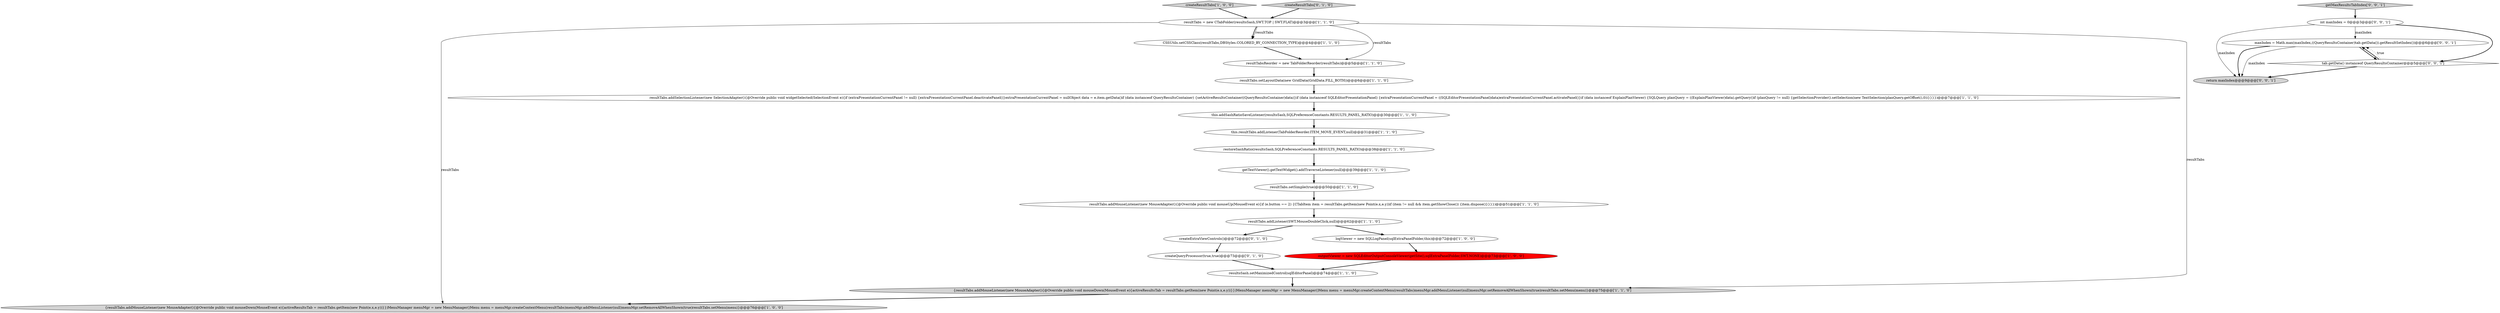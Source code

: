 digraph {
18 [style = filled, label = "createQueryProcessor(true,true)@@@73@@@['0', '1', '0']", fillcolor = white, shape = ellipse image = "AAA0AAABBB2BBB"];
8 [style = filled, label = "this.addSashRatioSaveListener(resultsSash,SQLPreferenceConstants.RESULTS_PANEL_RATIO)@@@30@@@['1', '1', '0']", fillcolor = white, shape = ellipse image = "AAA0AAABBB1BBB"];
7 [style = filled, label = "createResultTabs['1', '0', '0']", fillcolor = lightgray, shape = diamond image = "AAA0AAABBB1BBB"];
25 [style = filled, label = "return maxIndex@@@9@@@['0', '0', '1']", fillcolor = lightgray, shape = ellipse image = "AAA0AAABBB3BBB"];
14 [style = filled, label = "logViewer = new SQLLogPanel(sqlExtraPanelFolder,this)@@@72@@@['1', '0', '0']", fillcolor = white, shape = ellipse image = "AAA0AAABBB1BBB"];
10 [style = filled, label = "resultsSash.setMaximizedControl(sqlEditorPanel)@@@74@@@['1', '1', '0']", fillcolor = white, shape = ellipse image = "AAA0AAABBB1BBB"];
5 [style = filled, label = "resultTabs.addListener(SWT.MouseDoubleClick,null)@@@62@@@['1', '1', '0']", fillcolor = white, shape = ellipse image = "AAA0AAABBB1BBB"];
1 [style = filled, label = "this.resultTabs.addListener(TabFolderReorder.ITEM_MOVE_EVENT,null)@@@31@@@['1', '1', '0']", fillcolor = white, shape = ellipse image = "AAA0AAABBB1BBB"];
2 [style = filled, label = "{resultTabs.addMouseListener(new MouseAdapter(){@Override public void mouseDown(MouseEvent e){activeResultsTab = resultTabs.getItem(new Point(e.x,e.y))}})MenuManager menuMgr = new MenuManager()Menu menu = menuMgr.createContextMenu(resultTabs)menuMgr.addMenuListener(null)menuMgr.setRemoveAllWhenShown(true)resultTabs.setMenu(menu)}@@@76@@@['1', '0', '0']", fillcolor = lightgray, shape = ellipse image = "AAA0AAABBB1BBB"];
3 [style = filled, label = "resultTabs = new CTabFolder(resultsSash,SWT.TOP | SWT.FLAT)@@@3@@@['1', '1', '0']", fillcolor = white, shape = ellipse image = "AAA0AAABBB1BBB"];
19 [style = filled, label = "createExtraViewControls()@@@72@@@['0', '1', '0']", fillcolor = white, shape = ellipse image = "AAA0AAABBB2BBB"];
12 [style = filled, label = "resultTabs.setLayoutData(new GridData(GridData.FILL_BOTH))@@@6@@@['1', '1', '0']", fillcolor = white, shape = ellipse image = "AAA0AAABBB1BBB"];
0 [style = filled, label = "resultTabs.addSelectionListener(new SelectionAdapter(){@Override public void widgetSelected(SelectionEvent e){if (extraPresentationCurrentPanel != null) {extraPresentationCurrentPanel.deactivatePanel()}extraPresentationCurrentPanel = nullObject data = e.item.getData()if (data instanceof QueryResultsContainer) {setActiveResultsContainer((QueryResultsContainer)data)}if (data instanceof SQLEditorPresentationPanel) {extraPresentationCurrentPanel = ((SQLEditorPresentationPanel)data)extraPresentationCurrentPanel.activatePanel()}if (data instanceof ExplainPlanViewer) {SQLQuery planQuery = ((ExplainPlanViewer)data).getQuery()if (planQuery != null) {getSelectionProvider().setSelection(new TextSelection(planQuery.getOffset(),0))}}}})@@@7@@@['1', '1', '0']", fillcolor = white, shape = ellipse image = "AAA0AAABBB1BBB"];
13 [style = filled, label = "restoreSashRatio(resultsSash,SQLPreferenceConstants.RESULTS_PANEL_RATIO)@@@38@@@['1', '1', '0']", fillcolor = white, shape = ellipse image = "AAA0AAABBB1BBB"];
11 [style = filled, label = "resultTabsReorder = new TabFolderReorder(resultTabs)@@@5@@@['1', '1', '0']", fillcolor = white, shape = ellipse image = "AAA0AAABBB1BBB"];
6 [style = filled, label = "getTextViewer().getTextWidget().addTraverseListener(null)@@@39@@@['1', '1', '0']", fillcolor = white, shape = ellipse image = "AAA0AAABBB1BBB"];
23 [style = filled, label = "getMaxResultsTabIndex['0', '0', '1']", fillcolor = lightgray, shape = diamond image = "AAA0AAABBB3BBB"];
24 [style = filled, label = "int maxIndex = 0@@@3@@@['0', '0', '1']", fillcolor = white, shape = ellipse image = "AAA0AAABBB3BBB"];
9 [style = filled, label = "{resultTabs.addMouseListener(new MouseAdapter(){@Override public void mouseDown(MouseEvent e){activeResultsTab = resultTabs.getItem(new Point(e.x,e.y))}})MenuManager menuMgr = new MenuManager()Menu menu = menuMgr.createContextMenu(resultTabs)menuMgr.addMenuListener(null)menuMgr.setRemoveAllWhenShown(true)resultTabs.setMenu(menu)}@@@75@@@['1', '1', '0']", fillcolor = lightgray, shape = ellipse image = "AAA0AAABBB1BBB"];
22 [style = filled, label = "maxIndex = Math.max(maxIndex,((QueryResultsContainer)tab.getData()).getResultSetIndex())@@@6@@@['0', '0', '1']", fillcolor = white, shape = ellipse image = "AAA0AAABBB3BBB"];
17 [style = filled, label = "outputViewer = new SQLEditorOutputConsoleViewer(getSite(),sqlExtraPanelFolder,SWT.NONE)@@@73@@@['1', '0', '0']", fillcolor = red, shape = ellipse image = "AAA1AAABBB1BBB"];
4 [style = filled, label = "resultTabs.setSimple(true)@@@50@@@['1', '1', '0']", fillcolor = white, shape = ellipse image = "AAA0AAABBB1BBB"];
15 [style = filled, label = "CSSUtils.setCSSClass(resultTabs,DBStyles.COLORED_BY_CONNECTION_TYPE)@@@4@@@['1', '1', '0']", fillcolor = white, shape = ellipse image = "AAA0AAABBB1BBB"];
16 [style = filled, label = "resultTabs.addMouseListener(new MouseAdapter(){@Override public void mouseUp(MouseEvent e){if (e.button == 2) {CTabItem item = resultTabs.getItem(new Point(e.x,e.y))if (item != null && item.getShowClose()) {item.dispose()}}}})@@@51@@@['1', '1', '0']", fillcolor = white, shape = ellipse image = "AAA0AAABBB1BBB"];
20 [style = filled, label = "createResultTabs['0', '1', '0']", fillcolor = lightgray, shape = diamond image = "AAA0AAABBB2BBB"];
21 [style = filled, label = "tab.getData() instanceof QueryResultsContainer@@@5@@@['0', '0', '1']", fillcolor = white, shape = diamond image = "AAA0AAABBB3BBB"];
17->10 [style = bold, label=""];
22->25 [style = bold, label=""];
19->18 [style = bold, label=""];
9->2 [style = bold, label=""];
24->22 [style = solid, label="maxIndex"];
22->21 [style = bold, label=""];
3->15 [style = solid, label="resultTabs"];
14->17 [style = bold, label=""];
21->22 [style = dotted, label="true"];
11->12 [style = bold, label=""];
3->15 [style = bold, label=""];
20->3 [style = bold, label=""];
5->14 [style = bold, label=""];
21->25 [style = bold, label=""];
12->0 [style = bold, label=""];
1->13 [style = bold, label=""];
7->3 [style = bold, label=""];
8->1 [style = bold, label=""];
3->9 [style = solid, label="resultTabs"];
6->4 [style = bold, label=""];
5->19 [style = bold, label=""];
23->24 [style = bold, label=""];
24->25 [style = solid, label="maxIndex"];
15->11 [style = bold, label=""];
18->10 [style = bold, label=""];
24->21 [style = bold, label=""];
22->25 [style = solid, label="maxIndex"];
21->22 [style = bold, label=""];
0->8 [style = bold, label=""];
3->11 [style = solid, label="resultTabs"];
3->2 [style = solid, label="resultTabs"];
16->5 [style = bold, label=""];
10->9 [style = bold, label=""];
13->6 [style = bold, label=""];
4->16 [style = bold, label=""];
}
